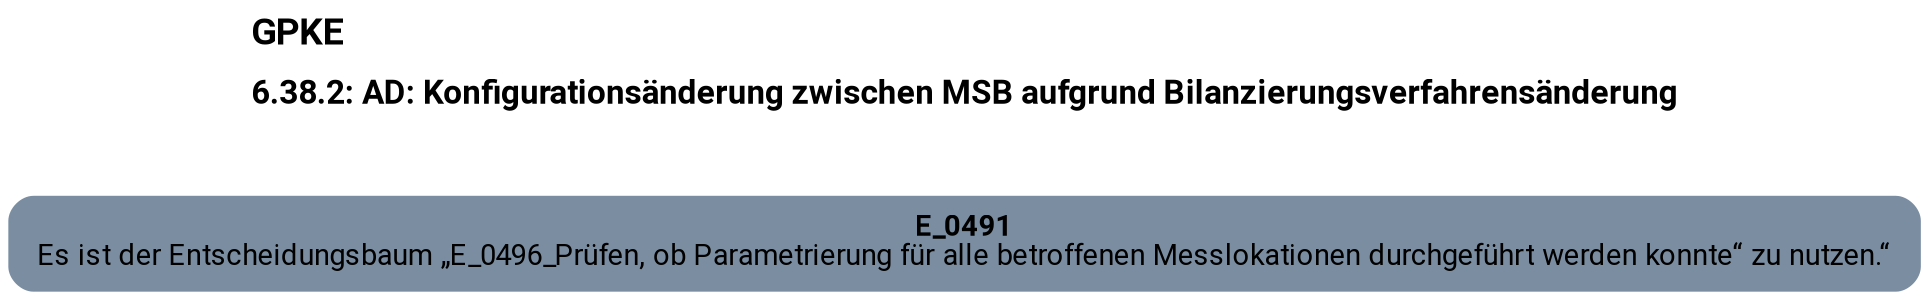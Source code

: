 digraph D {
    labelloc="t";
    label=<<B><FONT POINT-SIZE="18">GPKE</FONT></B><BR align="left"/><BR/><B><FONT POINT-SIZE="16">6.38.2: AD: Konfigurationsänderung zwischen MSB aufgrund Bilanzierungsverfahrensänderung</FONT></B><BR align="left"/><BR/><BR/><BR/>>;
    ratio="compress";
    concentrate=true;
    pack=true;
    rankdir=TB;
    packmode="array";
    size="20,20";
    fontsize=12;
    "Empty" [margin="0.2,0.12", shape=box, style="filled,rounded", penwidth=0.0, fillcolor="#7a8da1", label=<<B>E_0491</B><BR align="center"/><FONT>Es ist der Entscheidungsbaum „E_0496_Prüfen, ob Parametrierung für alle betroffenen Messlokationen durchgeführt werden konnte“ zu nutzen.“</FONT><BR align="center"/>>, fontname="Roboto, sans-serif"];


    bgcolor="transparent";
fontname="Roboto, sans-serif";
}